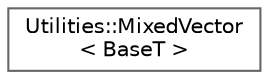digraph "Graphical Class Hierarchy"
{
 // LATEX_PDF_SIZE
  bgcolor="transparent";
  edge [fontname=Helvetica,fontsize=10,labelfontname=Helvetica,labelfontsize=10];
  node [fontname=Helvetica,fontsize=10,shape=box,height=0.2,width=0.4];
  rankdir="LR";
  Node0 [id="Node000000",label="Utilities::MixedVector\l\< BaseT \>",height=0.2,width=0.4,color="grey40", fillcolor="white", style="filled",URL="$class_utilities_1_1_mixed_vector.html",tooltip="A container that can hold mixed objects all derived from a base class and retains the ability to acce..."];
}
